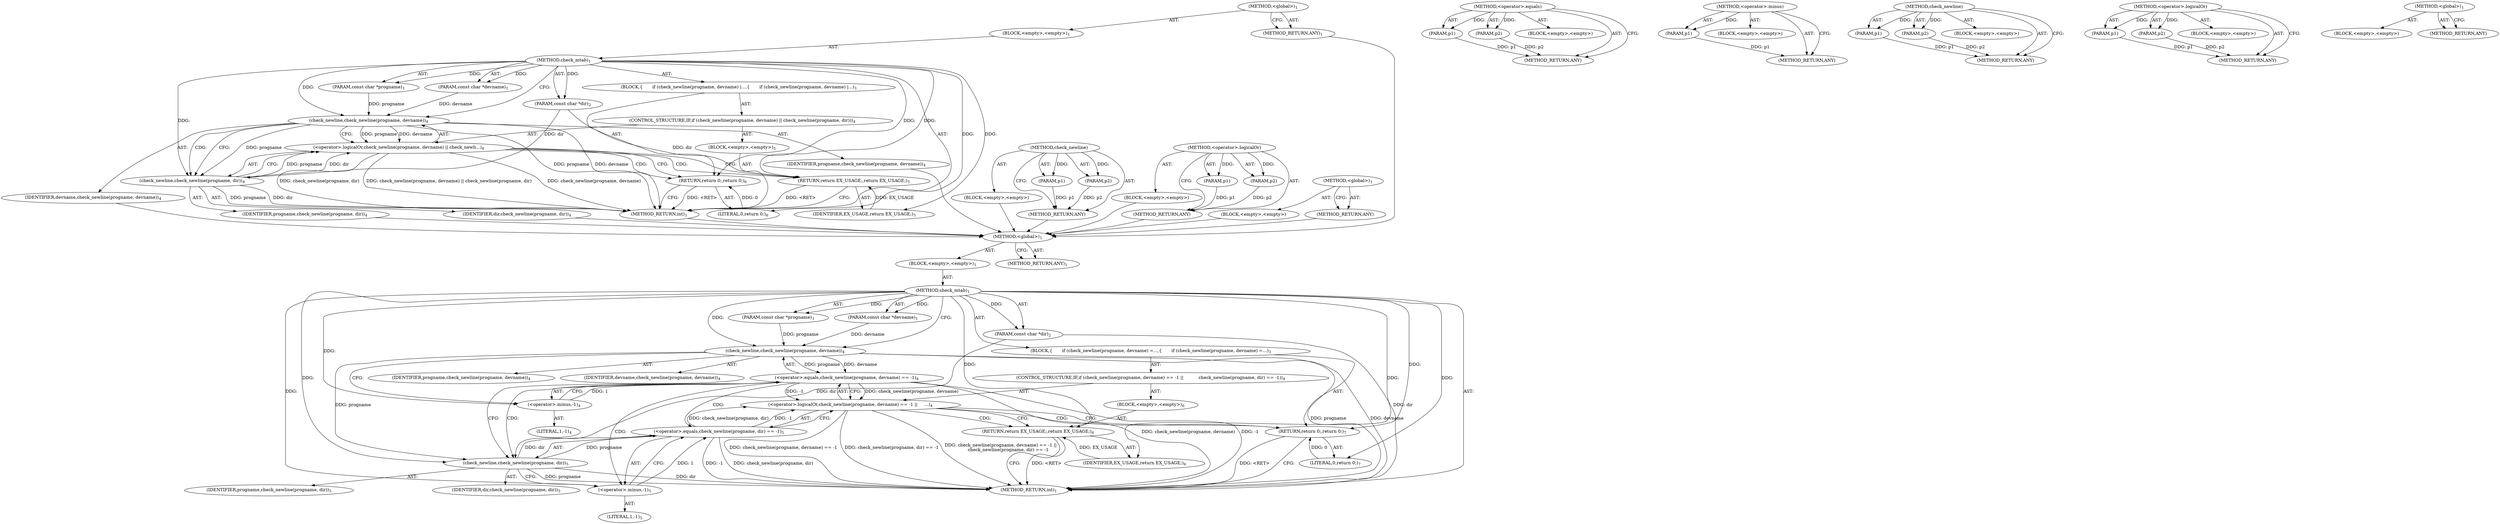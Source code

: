 digraph "&lt;global&gt;" {
vulnerable_6 [label=<(METHOD,&lt;global&gt;)<SUB>1</SUB>>];
vulnerable_7 [label=<(BLOCK,&lt;empty&gt;,&lt;empty&gt;)<SUB>1</SUB>>];
vulnerable_8 [label=<(METHOD,check_mtab)<SUB>1</SUB>>];
vulnerable_9 [label=<(PARAM,const char *progname)<SUB>1</SUB>>];
vulnerable_10 [label=<(PARAM,const char *devname)<SUB>1</SUB>>];
vulnerable_11 [label=<(PARAM,const char *dir)<SUB>2</SUB>>];
vulnerable_12 [label=<(BLOCK,{
       if (check_newline(progname, devname) =...,{
       if (check_newline(progname, devname) =...)<SUB>3</SUB>>];
vulnerable_13 [label=<(CONTROL_STRUCTURE,IF,if (check_newline(progname, devname) == -1 ||
           check_newline(progname, dir) == -1))<SUB>4</SUB>>];
vulnerable_14 [label=<(&lt;operator&gt;.logicalOr,check_newline(progname, devname) == -1 ||
     ...)<SUB>4</SUB>>];
vulnerable_15 [label=<(&lt;operator&gt;.equals,check_newline(progname, devname) == -1)<SUB>4</SUB>>];
vulnerable_16 [label=<(check_newline,check_newline(progname, devname))<SUB>4</SUB>>];
vulnerable_17 [label=<(IDENTIFIER,progname,check_newline(progname, devname))<SUB>4</SUB>>];
vulnerable_18 [label=<(IDENTIFIER,devname,check_newline(progname, devname))<SUB>4</SUB>>];
vulnerable_19 [label=<(&lt;operator&gt;.minus,-1)<SUB>4</SUB>>];
vulnerable_20 [label=<(LITERAL,1,-1)<SUB>4</SUB>>];
vulnerable_21 [label=<(&lt;operator&gt;.equals,check_newline(progname, dir) == -1)<SUB>5</SUB>>];
vulnerable_22 [label=<(check_newline,check_newline(progname, dir))<SUB>5</SUB>>];
vulnerable_23 [label=<(IDENTIFIER,progname,check_newline(progname, dir))<SUB>5</SUB>>];
vulnerable_24 [label=<(IDENTIFIER,dir,check_newline(progname, dir))<SUB>5</SUB>>];
vulnerable_25 [label=<(&lt;operator&gt;.minus,-1)<SUB>5</SUB>>];
vulnerable_26 [label=<(LITERAL,1,-1)<SUB>5</SUB>>];
vulnerable_27 [label=<(BLOCK,&lt;empty&gt;,&lt;empty&gt;)<SUB>6</SUB>>];
vulnerable_28 [label=<(RETURN,return EX_USAGE;,return EX_USAGE;)<SUB>6</SUB>>];
vulnerable_29 [label=<(IDENTIFIER,EX_USAGE,return EX_USAGE;)<SUB>6</SUB>>];
vulnerable_30 [label=<(RETURN,return 0;,return 0;)<SUB>7</SUB>>];
vulnerable_31 [label=<(LITERAL,0,return 0;)<SUB>7</SUB>>];
vulnerable_32 [label=<(METHOD_RETURN,int)<SUB>1</SUB>>];
vulnerable_34 [label=<(METHOD_RETURN,ANY)<SUB>1</SUB>>];
vulnerable_56 [label=<(METHOD,&lt;operator&gt;.equals)>];
vulnerable_57 [label=<(PARAM,p1)>];
vulnerable_58 [label=<(PARAM,p2)>];
vulnerable_59 [label=<(BLOCK,&lt;empty&gt;,&lt;empty&gt;)>];
vulnerable_60 [label=<(METHOD_RETURN,ANY)>];
vulnerable_66 [label=<(METHOD,&lt;operator&gt;.minus)>];
vulnerable_67 [label=<(PARAM,p1)>];
vulnerable_68 [label=<(BLOCK,&lt;empty&gt;,&lt;empty&gt;)>];
vulnerable_69 [label=<(METHOD_RETURN,ANY)>];
vulnerable_61 [label=<(METHOD,check_newline)>];
vulnerable_62 [label=<(PARAM,p1)>];
vulnerable_63 [label=<(PARAM,p2)>];
vulnerable_64 [label=<(BLOCK,&lt;empty&gt;,&lt;empty&gt;)>];
vulnerable_65 [label=<(METHOD_RETURN,ANY)>];
vulnerable_51 [label=<(METHOD,&lt;operator&gt;.logicalOr)>];
vulnerable_52 [label=<(PARAM,p1)>];
vulnerable_53 [label=<(PARAM,p2)>];
vulnerable_54 [label=<(BLOCK,&lt;empty&gt;,&lt;empty&gt;)>];
vulnerable_55 [label=<(METHOD_RETURN,ANY)>];
vulnerable_45 [label=<(METHOD,&lt;global&gt;)<SUB>1</SUB>>];
vulnerable_46 [label=<(BLOCK,&lt;empty&gt;,&lt;empty&gt;)>];
vulnerable_47 [label=<(METHOD_RETURN,ANY)>];
fixed_6 [label=<(METHOD,&lt;global&gt;)<SUB>1</SUB>>];
fixed_7 [label=<(BLOCK,&lt;empty&gt;,&lt;empty&gt;)<SUB>1</SUB>>];
fixed_8 [label=<(METHOD,check_mtab)<SUB>1</SUB>>];
fixed_9 [label=<(PARAM,const char *progname)<SUB>1</SUB>>];
fixed_10 [label=<(PARAM,const char *devname)<SUB>1</SUB>>];
fixed_11 [label=<(PARAM,const char *dir)<SUB>2</SUB>>];
fixed_12 [label=<(BLOCK,{
       if (check_newline(progname, devname) |...,{
       if (check_newline(progname, devname) |...)<SUB>3</SUB>>];
fixed_13 [label=<(CONTROL_STRUCTURE,IF,if (check_newline(progname, devname) || check_newline(progname, dir)))<SUB>4</SUB>>];
fixed_14 [label=<(&lt;operator&gt;.logicalOr,check_newline(progname, devname) || check_newli...)<SUB>4</SUB>>];
fixed_15 [label=<(check_newline,check_newline(progname, devname))<SUB>4</SUB>>];
fixed_16 [label=<(IDENTIFIER,progname,check_newline(progname, devname))<SUB>4</SUB>>];
fixed_17 [label=<(IDENTIFIER,devname,check_newline(progname, devname))<SUB>4</SUB>>];
fixed_18 [label=<(check_newline,check_newline(progname, dir))<SUB>4</SUB>>];
fixed_19 [label=<(IDENTIFIER,progname,check_newline(progname, dir))<SUB>4</SUB>>];
fixed_20 [label=<(IDENTIFIER,dir,check_newline(progname, dir))<SUB>4</SUB>>];
fixed_21 [label=<(BLOCK,&lt;empty&gt;,&lt;empty&gt;)<SUB>5</SUB>>];
fixed_22 [label=<(RETURN,return EX_USAGE;,return EX_USAGE;)<SUB>5</SUB>>];
fixed_23 [label=<(IDENTIFIER,EX_USAGE,return EX_USAGE;)<SUB>5</SUB>>];
fixed_24 [label=<(RETURN,return 0;,return 0;)<SUB>6</SUB>>];
fixed_25 [label=<(LITERAL,0,return 0;)<SUB>6</SUB>>];
fixed_26 [label=<(METHOD_RETURN,int)<SUB>1</SUB>>];
fixed_28 [label=<(METHOD_RETURN,ANY)<SUB>1</SUB>>];
fixed_50 [label=<(METHOD,check_newline)>];
fixed_51 [label=<(PARAM,p1)>];
fixed_52 [label=<(PARAM,p2)>];
fixed_53 [label=<(BLOCK,&lt;empty&gt;,&lt;empty&gt;)>];
fixed_54 [label=<(METHOD_RETURN,ANY)>];
fixed_45 [label=<(METHOD,&lt;operator&gt;.logicalOr)>];
fixed_46 [label=<(PARAM,p1)>];
fixed_47 [label=<(PARAM,p2)>];
fixed_48 [label=<(BLOCK,&lt;empty&gt;,&lt;empty&gt;)>];
fixed_49 [label=<(METHOD_RETURN,ANY)>];
fixed_39 [label=<(METHOD,&lt;global&gt;)<SUB>1</SUB>>];
fixed_40 [label=<(BLOCK,&lt;empty&gt;,&lt;empty&gt;)>];
fixed_41 [label=<(METHOD_RETURN,ANY)>];
vulnerable_6 -> vulnerable_7  [key=0, label="AST: "];
vulnerable_6 -> vulnerable_34  [key=0, label="AST: "];
vulnerable_6 -> vulnerable_34  [key=1, label="CFG: "];
vulnerable_7 -> vulnerable_8  [key=0, label="AST: "];
vulnerable_8 -> vulnerable_9  [key=0, label="AST: "];
vulnerable_8 -> vulnerable_9  [key=1, label="DDG: "];
vulnerable_8 -> vulnerable_10  [key=0, label="AST: "];
vulnerable_8 -> vulnerable_10  [key=1, label="DDG: "];
vulnerable_8 -> vulnerable_11  [key=0, label="AST: "];
vulnerable_8 -> vulnerable_11  [key=1, label="DDG: "];
vulnerable_8 -> vulnerable_12  [key=0, label="AST: "];
vulnerable_8 -> vulnerable_32  [key=0, label="AST: "];
vulnerable_8 -> vulnerable_16  [key=0, label="CFG: "];
vulnerable_8 -> vulnerable_16  [key=1, label="DDG: "];
vulnerable_8 -> vulnerable_30  [key=0, label="DDG: "];
vulnerable_8 -> vulnerable_31  [key=0, label="DDG: "];
vulnerable_8 -> vulnerable_28  [key=0, label="DDG: "];
vulnerable_8 -> vulnerable_29  [key=0, label="DDG: "];
vulnerable_8 -> vulnerable_19  [key=0, label="DDG: "];
vulnerable_8 -> vulnerable_22  [key=0, label="DDG: "];
vulnerable_8 -> vulnerable_25  [key=0, label="DDG: "];
vulnerable_9 -> vulnerable_16  [key=0, label="DDG: progname"];
vulnerable_10 -> vulnerable_16  [key=0, label="DDG: devname"];
vulnerable_11 -> vulnerable_32  [key=0, label="DDG: dir"];
vulnerable_11 -> vulnerable_22  [key=0, label="DDG: dir"];
vulnerable_12 -> vulnerable_13  [key=0, label="AST: "];
vulnerable_12 -> vulnerable_30  [key=0, label="AST: "];
vulnerable_13 -> vulnerable_14  [key=0, label="AST: "];
vulnerable_13 -> vulnerable_27  [key=0, label="AST: "];
vulnerable_14 -> vulnerable_15  [key=0, label="AST: "];
vulnerable_14 -> vulnerable_21  [key=0, label="AST: "];
vulnerable_14 -> vulnerable_28  [key=0, label="CFG: "];
vulnerable_14 -> vulnerable_28  [key=1, label="CDG: "];
vulnerable_14 -> vulnerable_30  [key=0, label="CFG: "];
vulnerable_14 -> vulnerable_30  [key=1, label="CDG: "];
vulnerable_14 -> vulnerable_32  [key=0, label="DDG: check_newline(progname, devname) == -1"];
vulnerable_14 -> vulnerable_32  [key=1, label="DDG: check_newline(progname, dir) == -1"];
vulnerable_14 -> vulnerable_32  [key=2, label="DDG: check_newline(progname, devname) == -1 ||
           check_newline(progname, dir) == -1"];
vulnerable_15 -> vulnerable_16  [key=0, label="AST: "];
vulnerable_15 -> vulnerable_19  [key=0, label="AST: "];
vulnerable_15 -> vulnerable_14  [key=0, label="CFG: "];
vulnerable_15 -> vulnerable_14  [key=1, label="DDG: check_newline(progname, devname)"];
vulnerable_15 -> vulnerable_14  [key=2, label="DDG: -1"];
vulnerable_15 -> vulnerable_22  [key=0, label="CFG: "];
vulnerable_15 -> vulnerable_22  [key=1, label="CDG: "];
vulnerable_15 -> vulnerable_32  [key=0, label="DDG: check_newline(progname, devname)"];
vulnerable_15 -> vulnerable_32  [key=1, label="DDG: -1"];
vulnerable_15 -> vulnerable_25  [key=0, label="CDG: "];
vulnerable_15 -> vulnerable_21  [key=0, label="CDG: "];
vulnerable_16 -> vulnerable_17  [key=0, label="AST: "];
vulnerable_16 -> vulnerable_18  [key=0, label="AST: "];
vulnerable_16 -> vulnerable_19  [key=0, label="CFG: "];
vulnerable_16 -> vulnerable_32  [key=0, label="DDG: progname"];
vulnerable_16 -> vulnerable_32  [key=1, label="DDG: devname"];
vulnerable_16 -> vulnerable_15  [key=0, label="DDG: progname"];
vulnerable_16 -> vulnerable_15  [key=1, label="DDG: devname"];
vulnerable_16 -> vulnerable_22  [key=0, label="DDG: progname"];
vulnerable_19 -> vulnerable_20  [key=0, label="AST: "];
vulnerable_19 -> vulnerable_15  [key=0, label="CFG: "];
vulnerable_19 -> vulnerable_15  [key=1, label="DDG: 1"];
vulnerable_21 -> vulnerable_22  [key=0, label="AST: "];
vulnerable_21 -> vulnerable_25  [key=0, label="AST: "];
vulnerable_21 -> vulnerable_14  [key=0, label="CFG: "];
vulnerable_21 -> vulnerable_14  [key=1, label="DDG: check_newline(progname, dir)"];
vulnerable_21 -> vulnerable_14  [key=2, label="DDG: -1"];
vulnerable_21 -> vulnerable_32  [key=0, label="DDG: check_newline(progname, dir)"];
vulnerable_21 -> vulnerable_32  [key=1, label="DDG: -1"];
vulnerable_22 -> vulnerable_23  [key=0, label="AST: "];
vulnerable_22 -> vulnerable_24  [key=0, label="AST: "];
vulnerable_22 -> vulnerable_25  [key=0, label="CFG: "];
vulnerable_22 -> vulnerable_32  [key=0, label="DDG: progname"];
vulnerable_22 -> vulnerable_32  [key=1, label="DDG: dir"];
vulnerable_22 -> vulnerable_21  [key=0, label="DDG: progname"];
vulnerable_22 -> vulnerable_21  [key=1, label="DDG: dir"];
vulnerable_25 -> vulnerable_26  [key=0, label="AST: "];
vulnerable_25 -> vulnerable_21  [key=0, label="CFG: "];
vulnerable_25 -> vulnerable_21  [key=1, label="DDG: 1"];
vulnerable_27 -> vulnerable_28  [key=0, label="AST: "];
vulnerable_28 -> vulnerable_29  [key=0, label="AST: "];
vulnerable_28 -> vulnerable_32  [key=0, label="CFG: "];
vulnerable_28 -> vulnerable_32  [key=1, label="DDG: &lt;RET&gt;"];
vulnerable_29 -> vulnerable_28  [key=0, label="DDG: EX_USAGE"];
vulnerable_30 -> vulnerable_31  [key=0, label="AST: "];
vulnerable_30 -> vulnerable_32  [key=0, label="CFG: "];
vulnerable_30 -> vulnerable_32  [key=1, label="DDG: &lt;RET&gt;"];
vulnerable_31 -> vulnerable_30  [key=0, label="DDG: 0"];
vulnerable_56 -> vulnerable_57  [key=0, label="AST: "];
vulnerable_56 -> vulnerable_57  [key=1, label="DDG: "];
vulnerable_56 -> vulnerable_59  [key=0, label="AST: "];
vulnerable_56 -> vulnerable_58  [key=0, label="AST: "];
vulnerable_56 -> vulnerable_58  [key=1, label="DDG: "];
vulnerable_56 -> vulnerable_60  [key=0, label="AST: "];
vulnerable_56 -> vulnerable_60  [key=1, label="CFG: "];
vulnerable_57 -> vulnerable_60  [key=0, label="DDG: p1"];
vulnerable_58 -> vulnerable_60  [key=0, label="DDG: p2"];
vulnerable_66 -> vulnerable_67  [key=0, label="AST: "];
vulnerable_66 -> vulnerable_67  [key=1, label="DDG: "];
vulnerable_66 -> vulnerable_68  [key=0, label="AST: "];
vulnerable_66 -> vulnerable_69  [key=0, label="AST: "];
vulnerable_66 -> vulnerable_69  [key=1, label="CFG: "];
vulnerable_67 -> vulnerable_69  [key=0, label="DDG: p1"];
vulnerable_61 -> vulnerable_62  [key=0, label="AST: "];
vulnerable_61 -> vulnerable_62  [key=1, label="DDG: "];
vulnerable_61 -> vulnerable_64  [key=0, label="AST: "];
vulnerable_61 -> vulnerable_63  [key=0, label="AST: "];
vulnerable_61 -> vulnerable_63  [key=1, label="DDG: "];
vulnerable_61 -> vulnerable_65  [key=0, label="AST: "];
vulnerable_61 -> vulnerable_65  [key=1, label="CFG: "];
vulnerable_62 -> vulnerable_65  [key=0, label="DDG: p1"];
vulnerable_63 -> vulnerable_65  [key=0, label="DDG: p2"];
vulnerable_51 -> vulnerable_52  [key=0, label="AST: "];
vulnerable_51 -> vulnerable_52  [key=1, label="DDG: "];
vulnerable_51 -> vulnerable_54  [key=0, label="AST: "];
vulnerable_51 -> vulnerable_53  [key=0, label="AST: "];
vulnerable_51 -> vulnerable_53  [key=1, label="DDG: "];
vulnerable_51 -> vulnerable_55  [key=0, label="AST: "];
vulnerable_51 -> vulnerable_55  [key=1, label="CFG: "];
vulnerable_52 -> vulnerable_55  [key=0, label="DDG: p1"];
vulnerable_53 -> vulnerable_55  [key=0, label="DDG: p2"];
vulnerable_45 -> vulnerable_46  [key=0, label="AST: "];
vulnerable_45 -> vulnerable_47  [key=0, label="AST: "];
vulnerable_45 -> vulnerable_47  [key=1, label="CFG: "];
fixed_6 -> fixed_7  [key=0, label="AST: "];
fixed_6 -> fixed_28  [key=0, label="AST: "];
fixed_6 -> fixed_28  [key=1, label="CFG: "];
fixed_7 -> fixed_8  [key=0, label="AST: "];
fixed_8 -> fixed_9  [key=0, label="AST: "];
fixed_8 -> fixed_9  [key=1, label="DDG: "];
fixed_8 -> fixed_10  [key=0, label="AST: "];
fixed_8 -> fixed_10  [key=1, label="DDG: "];
fixed_8 -> fixed_11  [key=0, label="AST: "];
fixed_8 -> fixed_11  [key=1, label="DDG: "];
fixed_8 -> fixed_12  [key=0, label="AST: "];
fixed_8 -> fixed_26  [key=0, label="AST: "];
fixed_8 -> fixed_15  [key=0, label="CFG: "];
fixed_8 -> fixed_15  [key=1, label="DDG: "];
fixed_8 -> fixed_24  [key=0, label="DDG: "];
fixed_8 -> fixed_25  [key=0, label="DDG: "];
fixed_8 -> fixed_22  [key=0, label="DDG: "];
fixed_8 -> fixed_18  [key=0, label="DDG: "];
fixed_8 -> fixed_23  [key=0, label="DDG: "];
fixed_9 -> fixed_15  [key=0, label="DDG: progname"];
fixed_10 -> fixed_15  [key=0, label="DDG: devname"];
fixed_11 -> fixed_26  [key=0, label="DDG: dir"];
fixed_11 -> fixed_18  [key=0, label="DDG: dir"];
fixed_12 -> fixed_13  [key=0, label="AST: "];
fixed_12 -> fixed_24  [key=0, label="AST: "];
fixed_13 -> fixed_14  [key=0, label="AST: "];
fixed_13 -> fixed_21  [key=0, label="AST: "];
fixed_14 -> fixed_15  [key=0, label="AST: "];
fixed_14 -> fixed_18  [key=0, label="AST: "];
fixed_14 -> fixed_22  [key=0, label="CFG: "];
fixed_14 -> fixed_22  [key=1, label="CDG: "];
fixed_14 -> fixed_24  [key=0, label="CFG: "];
fixed_14 -> fixed_24  [key=1, label="CDG: "];
fixed_14 -> fixed_26  [key=0, label="DDG: check_newline(progname, devname)"];
fixed_14 -> fixed_26  [key=1, label="DDG: check_newline(progname, dir)"];
fixed_14 -> fixed_26  [key=2, label="DDG: check_newline(progname, devname) || check_newline(progname, dir)"];
fixed_15 -> fixed_16  [key=0, label="AST: "];
fixed_15 -> fixed_17  [key=0, label="AST: "];
fixed_15 -> fixed_14  [key=0, label="CFG: "];
fixed_15 -> fixed_14  [key=1, label="DDG: progname"];
fixed_15 -> fixed_14  [key=2, label="DDG: devname"];
fixed_15 -> fixed_18  [key=0, label="CFG: "];
fixed_15 -> fixed_18  [key=1, label="DDG: progname"];
fixed_15 -> fixed_18  [key=2, label="CDG: "];
fixed_15 -> fixed_26  [key=0, label="DDG: progname"];
fixed_15 -> fixed_26  [key=1, label="DDG: devname"];
fixed_16 -> vulnerable_6  [key=0];
fixed_17 -> vulnerable_6  [key=0];
fixed_18 -> fixed_19  [key=0, label="AST: "];
fixed_18 -> fixed_20  [key=0, label="AST: "];
fixed_18 -> fixed_14  [key=0, label="CFG: "];
fixed_18 -> fixed_14  [key=1, label="DDG: progname"];
fixed_18 -> fixed_14  [key=2, label="DDG: dir"];
fixed_18 -> fixed_26  [key=0, label="DDG: progname"];
fixed_18 -> fixed_26  [key=1, label="DDG: dir"];
fixed_19 -> vulnerable_6  [key=0];
fixed_20 -> vulnerable_6  [key=0];
fixed_21 -> fixed_22  [key=0, label="AST: "];
fixed_22 -> fixed_23  [key=0, label="AST: "];
fixed_22 -> fixed_26  [key=0, label="CFG: "];
fixed_22 -> fixed_26  [key=1, label="DDG: &lt;RET&gt;"];
fixed_23 -> fixed_22  [key=0, label="DDG: EX_USAGE"];
fixed_24 -> fixed_25  [key=0, label="AST: "];
fixed_24 -> fixed_26  [key=0, label="CFG: "];
fixed_24 -> fixed_26  [key=1, label="DDG: &lt;RET&gt;"];
fixed_25 -> fixed_24  [key=0, label="DDG: 0"];
fixed_26 -> vulnerable_6  [key=0];
fixed_28 -> vulnerable_6  [key=0];
fixed_50 -> fixed_51  [key=0, label="AST: "];
fixed_50 -> fixed_51  [key=1, label="DDG: "];
fixed_50 -> fixed_53  [key=0, label="AST: "];
fixed_50 -> fixed_52  [key=0, label="AST: "];
fixed_50 -> fixed_52  [key=1, label="DDG: "];
fixed_50 -> fixed_54  [key=0, label="AST: "];
fixed_50 -> fixed_54  [key=1, label="CFG: "];
fixed_51 -> fixed_54  [key=0, label="DDG: p1"];
fixed_52 -> fixed_54  [key=0, label="DDG: p2"];
fixed_53 -> vulnerable_6  [key=0];
fixed_54 -> vulnerable_6  [key=0];
fixed_45 -> fixed_46  [key=0, label="AST: "];
fixed_45 -> fixed_46  [key=1, label="DDG: "];
fixed_45 -> fixed_48  [key=0, label="AST: "];
fixed_45 -> fixed_47  [key=0, label="AST: "];
fixed_45 -> fixed_47  [key=1, label="DDG: "];
fixed_45 -> fixed_49  [key=0, label="AST: "];
fixed_45 -> fixed_49  [key=1, label="CFG: "];
fixed_46 -> fixed_49  [key=0, label="DDG: p1"];
fixed_47 -> fixed_49  [key=0, label="DDG: p2"];
fixed_48 -> vulnerable_6  [key=0];
fixed_49 -> vulnerable_6  [key=0];
fixed_39 -> fixed_40  [key=0, label="AST: "];
fixed_39 -> fixed_41  [key=0, label="AST: "];
fixed_39 -> fixed_41  [key=1, label="CFG: "];
fixed_40 -> vulnerable_6  [key=0];
fixed_41 -> vulnerable_6  [key=0];
}
